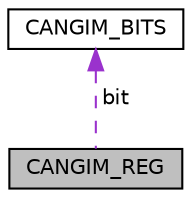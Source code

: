 digraph "CANGIM_REG"
{
  edge [fontname="Helvetica",fontsize="10",labelfontname="Helvetica",labelfontsize="10"];
  node [fontname="Helvetica",fontsize="10",shape=record];
  Node1 [label="CANGIM_REG",height=0.2,width=0.4,color="black", fillcolor="grey75", style="filled", fontcolor="black"];
  Node2 -> Node1 [dir="back",color="darkorchid3",fontsize="10",style="dashed",label=" bit" ,fontname="Helvetica"];
  Node2 [label="CANGIM_BITS",height=0.2,width=0.4,color="black", fillcolor="white", style="filled",URL="$struct_c_a_n_g_i_m___b_i_t_s.html"];
}

